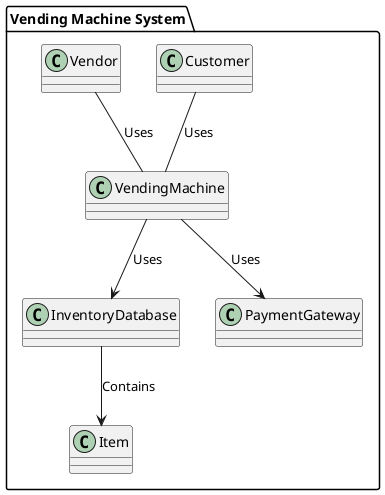 @startuml domain
package "Vending Machine System" {
    class Customer
    class Vendor
    class VendingMachine
    class InventoryDatabase
    class PaymentGateway
    class Item
}

Customer -- VendingMachine : Uses
Vendor -- VendingMachine : Uses
VendingMachine --> InventoryDatabase : Uses
VendingMachine --> PaymentGateway : Uses
InventoryDatabase --> Item : Contains
@enduml
